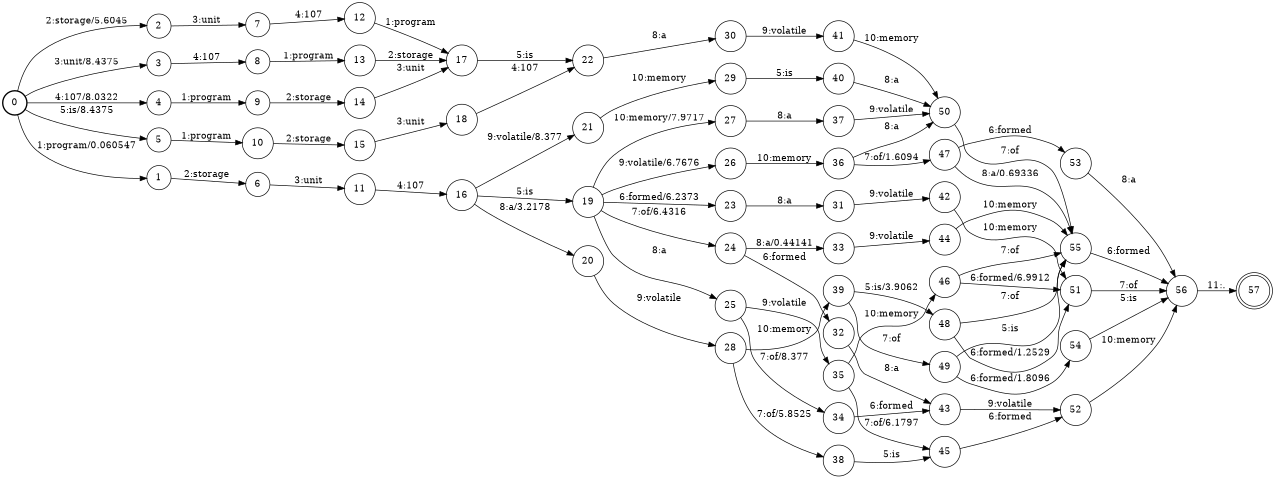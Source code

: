 digraph FST {
rankdir = LR;
size = "8.5,11";
label = "";
center = 1;
orientation = Portrait;
ranksep = "0.4";
nodesep = "0.25";
0 [label = "0", shape = circle, style = bold, fontsize = 14]
	0 -> 1 [label = "1:program/0.060547", fontsize = 14];
	0 -> 2 [label = "2:storage/5.6045", fontsize = 14];
	0 -> 3 [label = "3:unit/8.4375", fontsize = 14];
	0 -> 4 [label = "4:107/8.0322", fontsize = 14];
	0 -> 5 [label = "5:is/8.4375", fontsize = 14];
1 [label = "1", shape = circle, style = solid, fontsize = 14]
	1 -> 6 [label = "2:storage", fontsize = 14];
2 [label = "2", shape = circle, style = solid, fontsize = 14]
	2 -> 7 [label = "3:unit", fontsize = 14];
3 [label = "3", shape = circle, style = solid, fontsize = 14]
	3 -> 8 [label = "4:107", fontsize = 14];
4 [label = "4", shape = circle, style = solid, fontsize = 14]
	4 -> 9 [label = "1:program", fontsize = 14];
5 [label = "5", shape = circle, style = solid, fontsize = 14]
	5 -> 10 [label = "1:program", fontsize = 14];
6 [label = "6", shape = circle, style = solid, fontsize = 14]
	6 -> 11 [label = "3:unit", fontsize = 14];
7 [label = "7", shape = circle, style = solid, fontsize = 14]
	7 -> 12 [label = "4:107", fontsize = 14];
8 [label = "8", shape = circle, style = solid, fontsize = 14]
	8 -> 13 [label = "1:program", fontsize = 14];
9 [label = "9", shape = circle, style = solid, fontsize = 14]
	9 -> 14 [label = "2:storage", fontsize = 14];
10 [label = "10", shape = circle, style = solid, fontsize = 14]
	10 -> 15 [label = "2:storage", fontsize = 14];
11 [label = "11", shape = circle, style = solid, fontsize = 14]
	11 -> 16 [label = "4:107", fontsize = 14];
12 [label = "12", shape = circle, style = solid, fontsize = 14]
	12 -> 17 [label = "1:program", fontsize = 14];
13 [label = "13", shape = circle, style = solid, fontsize = 14]
	13 -> 17 [label = "2:storage", fontsize = 14];
14 [label = "14", shape = circle, style = solid, fontsize = 14]
	14 -> 17 [label = "3:unit", fontsize = 14];
15 [label = "15", shape = circle, style = solid, fontsize = 14]
	15 -> 18 [label = "3:unit", fontsize = 14];
16 [label = "16", shape = circle, style = solid, fontsize = 14]
	16 -> 19 [label = "5:is", fontsize = 14];
	16 -> 20 [label = "8:a/3.2178", fontsize = 14];
	16 -> 21 [label = "9:volatile/8.377", fontsize = 14];
17 [label = "17", shape = circle, style = solid, fontsize = 14]
	17 -> 22 [label = "5:is", fontsize = 14];
18 [label = "18", shape = circle, style = solid, fontsize = 14]
	18 -> 22 [label = "4:107", fontsize = 14];
19 [label = "19", shape = circle, style = solid, fontsize = 14]
	19 -> 23 [label = "6:formed/6.2373", fontsize = 14];
	19 -> 24 [label = "7:of/6.4316", fontsize = 14];
	19 -> 25 [label = "8:a", fontsize = 14];
	19 -> 26 [label = "9:volatile/6.7676", fontsize = 14];
	19 -> 27 [label = "10:memory/7.9717", fontsize = 14];
20 [label = "20", shape = circle, style = solid, fontsize = 14]
	20 -> 28 [label = "9:volatile", fontsize = 14];
21 [label = "21", shape = circle, style = solid, fontsize = 14]
	21 -> 29 [label = "10:memory", fontsize = 14];
22 [label = "22", shape = circle, style = solid, fontsize = 14]
	22 -> 30 [label = "8:a", fontsize = 14];
23 [label = "23", shape = circle, style = solid, fontsize = 14]
	23 -> 31 [label = "8:a", fontsize = 14];
24 [label = "24", shape = circle, style = solid, fontsize = 14]
	24 -> 32 [label = "6:formed", fontsize = 14];
	24 -> 33 [label = "8:a/0.44141", fontsize = 14];
25 [label = "25", shape = circle, style = solid, fontsize = 14]
	25 -> 34 [label = "7:of/8.377", fontsize = 14];
	25 -> 35 [label = "9:volatile", fontsize = 14];
26 [label = "26", shape = circle, style = solid, fontsize = 14]
	26 -> 36 [label = "10:memory", fontsize = 14];
27 [label = "27", shape = circle, style = solid, fontsize = 14]
	27 -> 37 [label = "8:a", fontsize = 14];
28 [label = "28", shape = circle, style = solid, fontsize = 14]
	28 -> 38 [label = "7:of/5.8525", fontsize = 14];
	28 -> 39 [label = "10:memory", fontsize = 14];
29 [label = "29", shape = circle, style = solid, fontsize = 14]
	29 -> 40 [label = "5:is", fontsize = 14];
30 [label = "30", shape = circle, style = solid, fontsize = 14]
	30 -> 41 [label = "9:volatile", fontsize = 14];
31 [label = "31", shape = circle, style = solid, fontsize = 14]
	31 -> 42 [label = "9:volatile", fontsize = 14];
32 [label = "32", shape = circle, style = solid, fontsize = 14]
	32 -> 43 [label = "8:a", fontsize = 14];
33 [label = "33", shape = circle, style = solid, fontsize = 14]
	33 -> 44 [label = "9:volatile", fontsize = 14];
34 [label = "34", shape = circle, style = solid, fontsize = 14]
	34 -> 43 [label = "6:formed", fontsize = 14];
35 [label = "35", shape = circle, style = solid, fontsize = 14]
	35 -> 45 [label = "7:of/6.1797", fontsize = 14];
	35 -> 46 [label = "10:memory", fontsize = 14];
36 [label = "36", shape = circle, style = solid, fontsize = 14]
	36 -> 47 [label = "7:of/1.6094", fontsize = 14];
	36 -> 50 [label = "8:a", fontsize = 14];
37 [label = "37", shape = circle, style = solid, fontsize = 14]
	37 -> 50 [label = "9:volatile", fontsize = 14];
38 [label = "38", shape = circle, style = solid, fontsize = 14]
	38 -> 45 [label = "5:is", fontsize = 14];
39 [label = "39", shape = circle, style = solid, fontsize = 14]
	39 -> 48 [label = "5:is/3.9062", fontsize = 14];
	39 -> 49 [label = "7:of", fontsize = 14];
40 [label = "40", shape = circle, style = solid, fontsize = 14]
	40 -> 50 [label = "8:a", fontsize = 14];
41 [label = "41", shape = circle, style = solid, fontsize = 14]
	41 -> 50 [label = "10:memory", fontsize = 14];
42 [label = "42", shape = circle, style = solid, fontsize = 14]
	42 -> 51 [label = "10:memory", fontsize = 14];
43 [label = "43", shape = circle, style = solid, fontsize = 14]
	43 -> 52 [label = "9:volatile", fontsize = 14];
44 [label = "44", shape = circle, style = solid, fontsize = 14]
	44 -> 55 [label = "10:memory", fontsize = 14];
45 [label = "45", shape = circle, style = solid, fontsize = 14]
	45 -> 52 [label = "6:formed", fontsize = 14];
46 [label = "46", shape = circle, style = solid, fontsize = 14]
	46 -> 51 [label = "6:formed/6.9912", fontsize = 14];
	46 -> 55 [label = "7:of", fontsize = 14];
47 [label = "47", shape = circle, style = solid, fontsize = 14]
	47 -> 53 [label = "6:formed", fontsize = 14];
	47 -> 55 [label = "8:a/0.69336", fontsize = 14];
48 [label = "48", shape = circle, style = solid, fontsize = 14]
	48 -> 51 [label = "6:formed/1.2529", fontsize = 14];
	48 -> 55 [label = "7:of", fontsize = 14];
49 [label = "49", shape = circle, style = solid, fontsize = 14]
	49 -> 55 [label = "5:is", fontsize = 14];
	49 -> 54 [label = "6:formed/1.8096", fontsize = 14];
50 [label = "50", shape = circle, style = solid, fontsize = 14]
	50 -> 55 [label = "7:of", fontsize = 14];
51 [label = "51", shape = circle, style = solid, fontsize = 14]
	51 -> 56 [label = "7:of", fontsize = 14];
52 [label = "52", shape = circle, style = solid, fontsize = 14]
	52 -> 56 [label = "10:memory", fontsize = 14];
53 [label = "53", shape = circle, style = solid, fontsize = 14]
	53 -> 56 [label = "8:a", fontsize = 14];
54 [label = "54", shape = circle, style = solid, fontsize = 14]
	54 -> 56 [label = "5:is", fontsize = 14];
55 [label = "55", shape = circle, style = solid, fontsize = 14]
	55 -> 56 [label = "6:formed", fontsize = 14];
56 [label = "56", shape = circle, style = solid, fontsize = 14]
	56 -> 57 [label = "11:.", fontsize = 14];
57 [label = "57", shape = doublecircle, style = solid, fontsize = 14]
}
